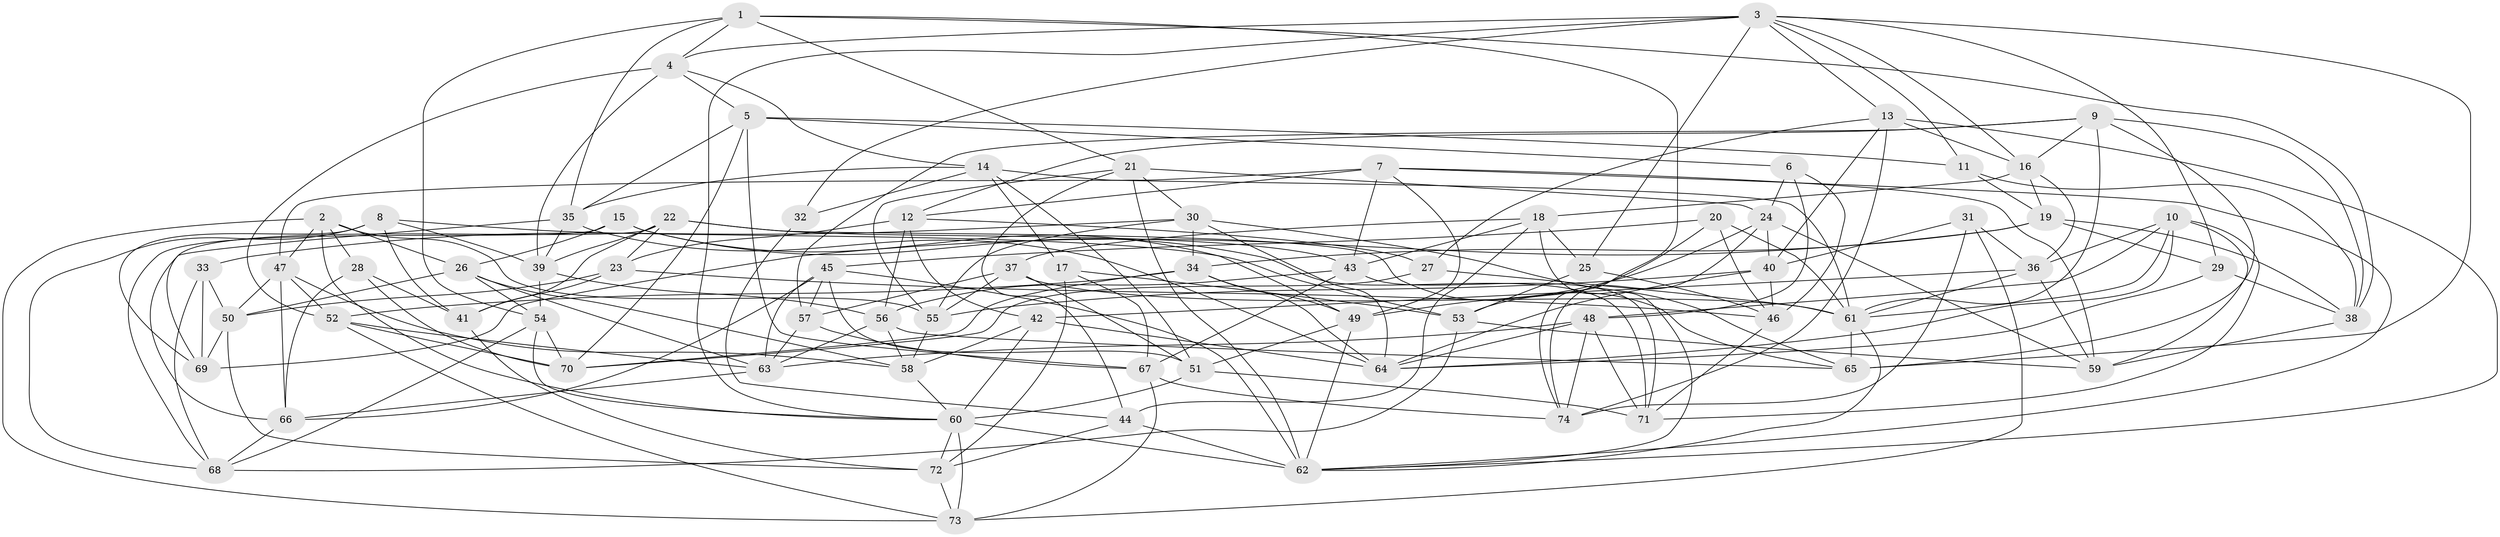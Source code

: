 // original degree distribution, {4: 1.0}
// Generated by graph-tools (version 1.1) at 2025/27/03/09/25 03:27:02]
// undirected, 74 vertices, 213 edges
graph export_dot {
graph [start="1"]
  node [color=gray90,style=filled];
  1;
  2;
  3;
  4;
  5;
  6;
  7;
  8;
  9;
  10;
  11;
  12;
  13;
  14;
  15;
  16;
  17;
  18;
  19;
  20;
  21;
  22;
  23;
  24;
  25;
  26;
  27;
  28;
  29;
  30;
  31;
  32;
  33;
  34;
  35;
  36;
  37;
  38;
  39;
  40;
  41;
  42;
  43;
  44;
  45;
  46;
  47;
  48;
  49;
  50;
  51;
  52;
  53;
  54;
  55;
  56;
  57;
  58;
  59;
  60;
  61;
  62;
  63;
  64;
  65;
  66;
  67;
  68;
  69;
  70;
  71;
  72;
  73;
  74;
  1 -- 4 [weight=1.0];
  1 -- 21 [weight=1.0];
  1 -- 35 [weight=1.0];
  1 -- 38 [weight=1.0];
  1 -- 54 [weight=1.0];
  1 -- 74 [weight=1.0];
  2 -- 26 [weight=1.0];
  2 -- 28 [weight=1.0];
  2 -- 47 [weight=1.0];
  2 -- 55 [weight=1.0];
  2 -- 60 [weight=1.0];
  2 -- 73 [weight=1.0];
  3 -- 4 [weight=1.0];
  3 -- 11 [weight=1.0];
  3 -- 13 [weight=1.0];
  3 -- 16 [weight=1.0];
  3 -- 25 [weight=1.0];
  3 -- 29 [weight=1.0];
  3 -- 32 [weight=2.0];
  3 -- 60 [weight=1.0];
  3 -- 65 [weight=1.0];
  4 -- 5 [weight=1.0];
  4 -- 14 [weight=1.0];
  4 -- 39 [weight=1.0];
  4 -- 52 [weight=1.0];
  5 -- 6 [weight=1.0];
  5 -- 11 [weight=1.0];
  5 -- 35 [weight=1.0];
  5 -- 67 [weight=1.0];
  5 -- 70 [weight=1.0];
  6 -- 24 [weight=1.0];
  6 -- 46 [weight=1.0];
  6 -- 48 [weight=1.0];
  7 -- 12 [weight=1.0];
  7 -- 43 [weight=1.0];
  7 -- 47 [weight=1.0];
  7 -- 49 [weight=1.0];
  7 -- 59 [weight=1.0];
  7 -- 62 [weight=1.0];
  8 -- 39 [weight=1.0];
  8 -- 41 [weight=1.0];
  8 -- 53 [weight=1.0];
  8 -- 68 [weight=1.0];
  8 -- 69 [weight=2.0];
  9 -- 12 [weight=1.0];
  9 -- 16 [weight=1.0];
  9 -- 38 [weight=1.0];
  9 -- 57 [weight=1.0];
  9 -- 61 [weight=1.0];
  9 -- 65 [weight=1.0];
  10 -- 36 [weight=1.0];
  10 -- 48 [weight=1.0];
  10 -- 59 [weight=1.0];
  10 -- 61 [weight=1.0];
  10 -- 64 [weight=1.0];
  10 -- 71 [weight=1.0];
  11 -- 19 [weight=1.0];
  11 -- 38 [weight=1.0];
  12 -- 23 [weight=1.0];
  12 -- 27 [weight=1.0];
  12 -- 42 [weight=1.0];
  12 -- 56 [weight=1.0];
  13 -- 16 [weight=1.0];
  13 -- 27 [weight=1.0];
  13 -- 40 [weight=1.0];
  13 -- 62 [weight=1.0];
  13 -- 74 [weight=1.0];
  14 -- 17 [weight=1.0];
  14 -- 32 [weight=1.0];
  14 -- 35 [weight=1.0];
  14 -- 51 [weight=1.0];
  14 -- 61 [weight=1.0];
  15 -- 26 [weight=1.0];
  15 -- 49 [weight=1.0];
  15 -- 68 [weight=1.0];
  15 -- 71 [weight=1.0];
  16 -- 18 [weight=1.0];
  16 -- 19 [weight=1.0];
  16 -- 36 [weight=1.0];
  17 -- 53 [weight=1.0];
  17 -- 67 [weight=1.0];
  17 -- 72 [weight=1.0];
  18 -- 25 [weight=1.0];
  18 -- 37 [weight=1.0];
  18 -- 43 [weight=1.0];
  18 -- 44 [weight=1.0];
  18 -- 62 [weight=1.0];
  19 -- 29 [weight=1.0];
  19 -- 34 [weight=1.0];
  19 -- 38 [weight=1.0];
  19 -- 69 [weight=1.0];
  20 -- 45 [weight=1.0];
  20 -- 46 [weight=1.0];
  20 -- 53 [weight=1.0];
  20 -- 61 [weight=1.0];
  21 -- 24 [weight=1.0];
  21 -- 30 [weight=1.0];
  21 -- 44 [weight=1.0];
  21 -- 55 [weight=1.0];
  21 -- 62 [weight=1.0];
  22 -- 23 [weight=1.0];
  22 -- 39 [weight=1.0];
  22 -- 41 [weight=1.0];
  22 -- 43 [weight=1.0];
  22 -- 65 [weight=1.0];
  22 -- 66 [weight=1.0];
  23 -- 41 [weight=2.0];
  23 -- 46 [weight=1.0];
  23 -- 50 [weight=1.0];
  24 -- 40 [weight=1.0];
  24 -- 49 [weight=1.0];
  24 -- 59 [weight=1.0];
  24 -- 74 [weight=1.0];
  25 -- 46 [weight=1.0];
  25 -- 53 [weight=1.0];
  26 -- 50 [weight=1.0];
  26 -- 54 [weight=1.0];
  26 -- 58 [weight=1.0];
  26 -- 63 [weight=1.0];
  27 -- 61 [weight=1.0];
  27 -- 70 [weight=1.0];
  28 -- 41 [weight=1.0];
  28 -- 66 [weight=1.0];
  28 -- 70 [weight=1.0];
  29 -- 38 [weight=1.0];
  29 -- 64 [weight=1.0];
  30 -- 33 [weight=1.0];
  30 -- 34 [weight=1.0];
  30 -- 55 [weight=1.0];
  30 -- 64 [weight=1.0];
  30 -- 65 [weight=1.0];
  31 -- 36 [weight=1.0];
  31 -- 40 [weight=1.0];
  31 -- 73 [weight=1.0];
  31 -- 74 [weight=1.0];
  32 -- 44 [weight=1.0];
  33 -- 50 [weight=1.0];
  33 -- 68 [weight=1.0];
  33 -- 69 [weight=1.0];
  34 -- 49 [weight=1.0];
  34 -- 52 [weight=1.0];
  34 -- 64 [weight=1.0];
  34 -- 70 [weight=1.0];
  35 -- 39 [weight=1.0];
  35 -- 64 [weight=1.0];
  35 -- 69 [weight=1.0];
  36 -- 42 [weight=1.0];
  36 -- 59 [weight=1.0];
  36 -- 61 [weight=1.0];
  37 -- 51 [weight=1.0];
  37 -- 55 [weight=1.0];
  37 -- 57 [weight=1.0];
  37 -- 61 [weight=2.0];
  38 -- 59 [weight=1.0];
  39 -- 54 [weight=1.0];
  39 -- 56 [weight=1.0];
  40 -- 46 [weight=1.0];
  40 -- 55 [weight=1.0];
  40 -- 64 [weight=1.0];
  41 -- 72 [weight=1.0];
  42 -- 58 [weight=1.0];
  42 -- 60 [weight=2.0];
  42 -- 64 [weight=1.0];
  43 -- 56 [weight=1.0];
  43 -- 67 [weight=1.0];
  43 -- 71 [weight=1.0];
  44 -- 62 [weight=2.0];
  44 -- 72 [weight=1.0];
  45 -- 51 [weight=1.0];
  45 -- 57 [weight=1.0];
  45 -- 62 [weight=1.0];
  45 -- 63 [weight=1.0];
  45 -- 66 [weight=1.0];
  46 -- 71 [weight=1.0];
  47 -- 50 [weight=1.0];
  47 -- 52 [weight=1.0];
  47 -- 58 [weight=1.0];
  47 -- 66 [weight=1.0];
  48 -- 63 [weight=1.0];
  48 -- 64 [weight=1.0];
  48 -- 71 [weight=1.0];
  48 -- 74 [weight=1.0];
  49 -- 51 [weight=1.0];
  49 -- 62 [weight=1.0];
  50 -- 69 [weight=1.0];
  50 -- 72 [weight=1.0];
  51 -- 60 [weight=1.0];
  51 -- 71 [weight=1.0];
  52 -- 63 [weight=1.0];
  52 -- 70 [weight=1.0];
  52 -- 73 [weight=1.0];
  53 -- 59 [weight=1.0];
  53 -- 68 [weight=1.0];
  54 -- 60 [weight=1.0];
  54 -- 68 [weight=1.0];
  54 -- 70 [weight=1.0];
  55 -- 58 [weight=1.0];
  56 -- 58 [weight=1.0];
  56 -- 63 [weight=1.0];
  56 -- 65 [weight=1.0];
  57 -- 63 [weight=2.0];
  57 -- 67 [weight=1.0];
  58 -- 60 [weight=1.0];
  60 -- 62 [weight=1.0];
  60 -- 72 [weight=1.0];
  60 -- 73 [weight=1.0];
  61 -- 62 [weight=1.0];
  61 -- 65 [weight=1.0];
  63 -- 66 [weight=1.0];
  66 -- 68 [weight=1.0];
  67 -- 73 [weight=1.0];
  67 -- 74 [weight=1.0];
  72 -- 73 [weight=1.0];
}
